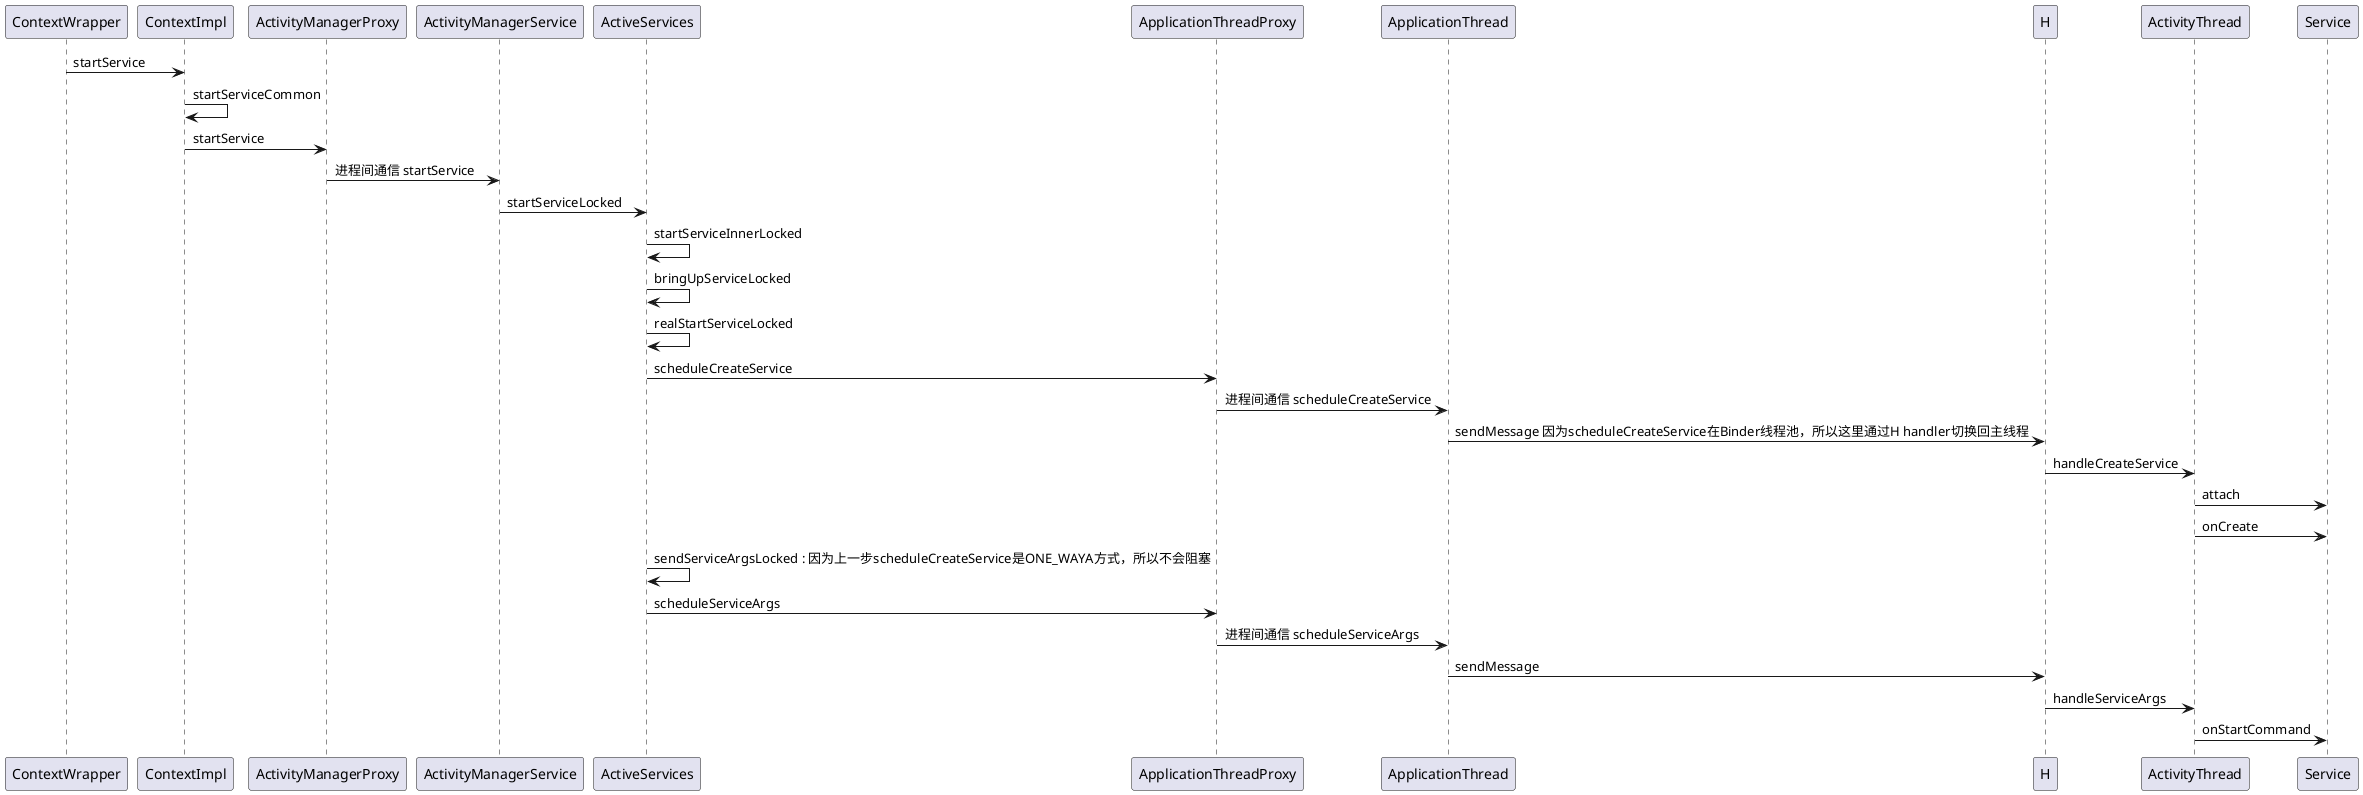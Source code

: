 @startuml
ContextWrapper -> ContextImpl: startService
ContextImpl ->  ContextImpl:    startServiceCommon
ContextImpl ->  ActivityManagerProxy:   startService
ActivityManagerProxy -> ActivityManagerService: 进程间通信 startService
ActivityManagerService ->   ActiveServices:  startServiceLocked
ActiveServices ->   ActiveServices: startServiceInnerLocked
ActiveServices ->   ActiveServices: bringUpServiceLocked
ActiveServices ->  ActiveServices:  realStartServiceLocked
ActiveServices ->   ApplicationThreadProxy: scheduleCreateService
ApplicationThreadProxy ->   ApplicationThread:  进程间通信 scheduleCreateService
ApplicationThread -> H: sendMessage 因为scheduleCreateService在Binder线程池，所以这里通过H handler切换回主线程
H -> ActivityThread:    handleCreateService
ActivityThread -> Service:  attach
ActivityThread -> Service:  onCreate
ActiveServices ->   ActiveServices: sendServiceArgsLocked : 因为上一步scheduleCreateService是ONE_WAYA方式，所以不会阻塞
ActiveServices ->   ApplicationThreadProxy: scheduleServiceArgs
ApplicationThreadProxy -> ApplicationThread: 进程间通信 scheduleServiceArgs
ApplicationThread->H:sendMessage
H->ActivityThread:  handleServiceArgs
ActivityThread->Service: onStartCommand
@enduml